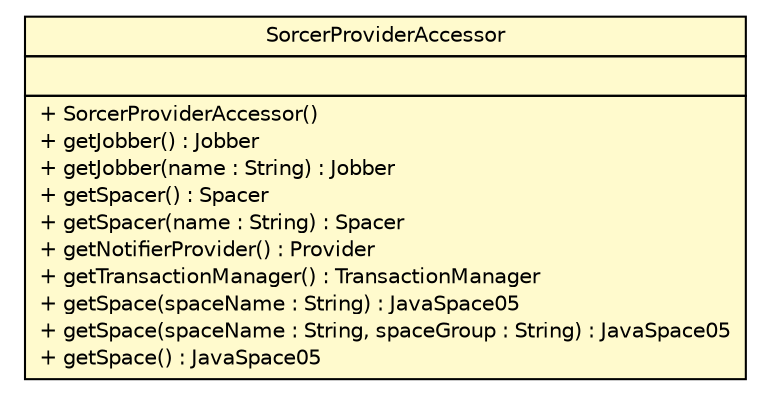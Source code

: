 #!/usr/local/bin/dot
#
# Class diagram 
# Generated by UMLGraph version R5_6 (http://www.umlgraph.org/)
#

digraph G {
	edge [fontname="Helvetica",fontsize=10,labelfontname="Helvetica",labelfontsize=10];
	node [fontname="Helvetica",fontsize=10,shape=plaintext];
	nodesep=0.25;
	ranksep=0.5;
	// sorcer.util.SorcerProviderAccessor
	c328655 [label=<<table title="sorcer.util.SorcerProviderAccessor" border="0" cellborder="1" cellspacing="0" cellpadding="2" port="p" bgcolor="lemonChiffon" href="./SorcerProviderAccessor.html">
		<tr><td><table border="0" cellspacing="0" cellpadding="1">
<tr><td align="center" balign="center"> SorcerProviderAccessor </td></tr>
		</table></td></tr>
		<tr><td><table border="0" cellspacing="0" cellpadding="1">
<tr><td align="left" balign="left">  </td></tr>
		</table></td></tr>
		<tr><td><table border="0" cellspacing="0" cellpadding="1">
<tr><td align="left" balign="left"> + SorcerProviderAccessor() </td></tr>
<tr><td align="left" balign="left"> + getJobber() : Jobber </td></tr>
<tr><td align="left" balign="left"> + getJobber(name : String) : Jobber </td></tr>
<tr><td align="left" balign="left"> + getSpacer() : Spacer </td></tr>
<tr><td align="left" balign="left"> + getSpacer(name : String) : Spacer </td></tr>
<tr><td align="left" balign="left"> + getNotifierProvider() : Provider </td></tr>
<tr><td align="left" balign="left"> + getTransactionManager() : TransactionManager </td></tr>
<tr><td align="left" balign="left"> + getSpace(spaceName : String) : JavaSpace05 </td></tr>
<tr><td align="left" balign="left"> + getSpace(spaceName : String, spaceGroup : String) : JavaSpace05 </td></tr>
<tr><td align="left" balign="left"> + getSpace() : JavaSpace05 </td></tr>
		</table></td></tr>
		</table>>, URL="./SorcerProviderAccessor.html", fontname="Helvetica", fontcolor="black", fontsize=10.0];
}

